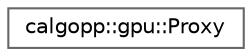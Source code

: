 digraph "Graphical Class Hierarchy"
{
 // LATEX_PDF_SIZE
  bgcolor="transparent";
  edge [fontname=Helvetica,fontsize=10,labelfontname=Helvetica,labelfontsize=10];
  node [fontname=Helvetica,fontsize=10,shape=box,height=0.2,width=0.4];
  rankdir="LR";
  Node0 [label="calgopp::gpu::Proxy",height=0.2,width=0.4,color="grey40", fillcolor="white", style="filled",URL="$classcalgopp_1_1gpu_1_1Proxy.html",tooltip=" "];
}
